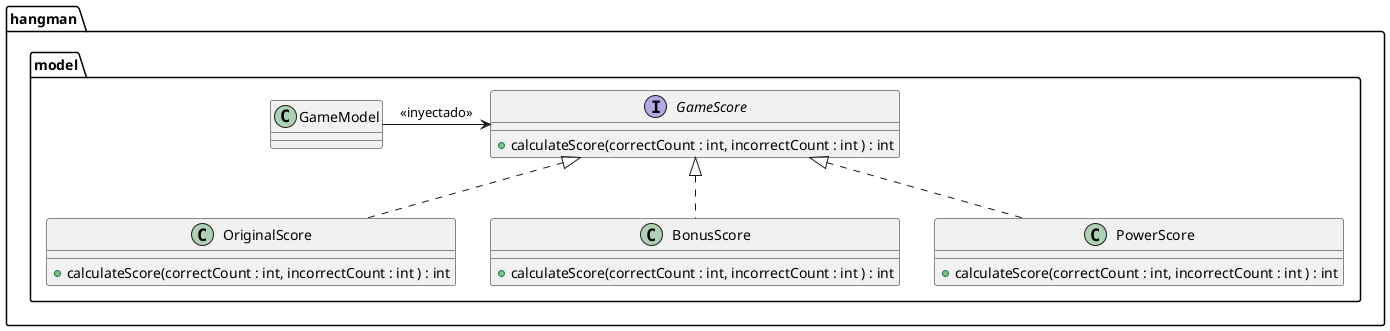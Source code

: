@startuml
namespace hangman.model {
class GameModel {
}

interface GameScore {
   + calculateScore(correctCount : int, incorrectCount : int ) : int
}

class OriginalScore implements GameScore {
   + calculateScore(correctCount : int, incorrectCount : int ) : int
}

class BonusScore implements GameScore {
   + calculateScore(correctCount : int, incorrectCount : int ) : int
}

class PowerScore implements GameScore {
   + calculateScore(correctCount : int, incorrectCount : int ) : int
}

GameModel -right-> GameScore : <<inyectado>>

@enduml
